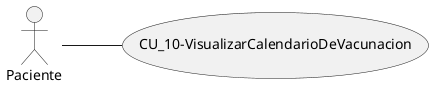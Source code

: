 @startuml
left to right direction

 actor Paciente
  Paciente -- (CU_10-VisualizarCalendarioDeVacunacion)  

@enduml
